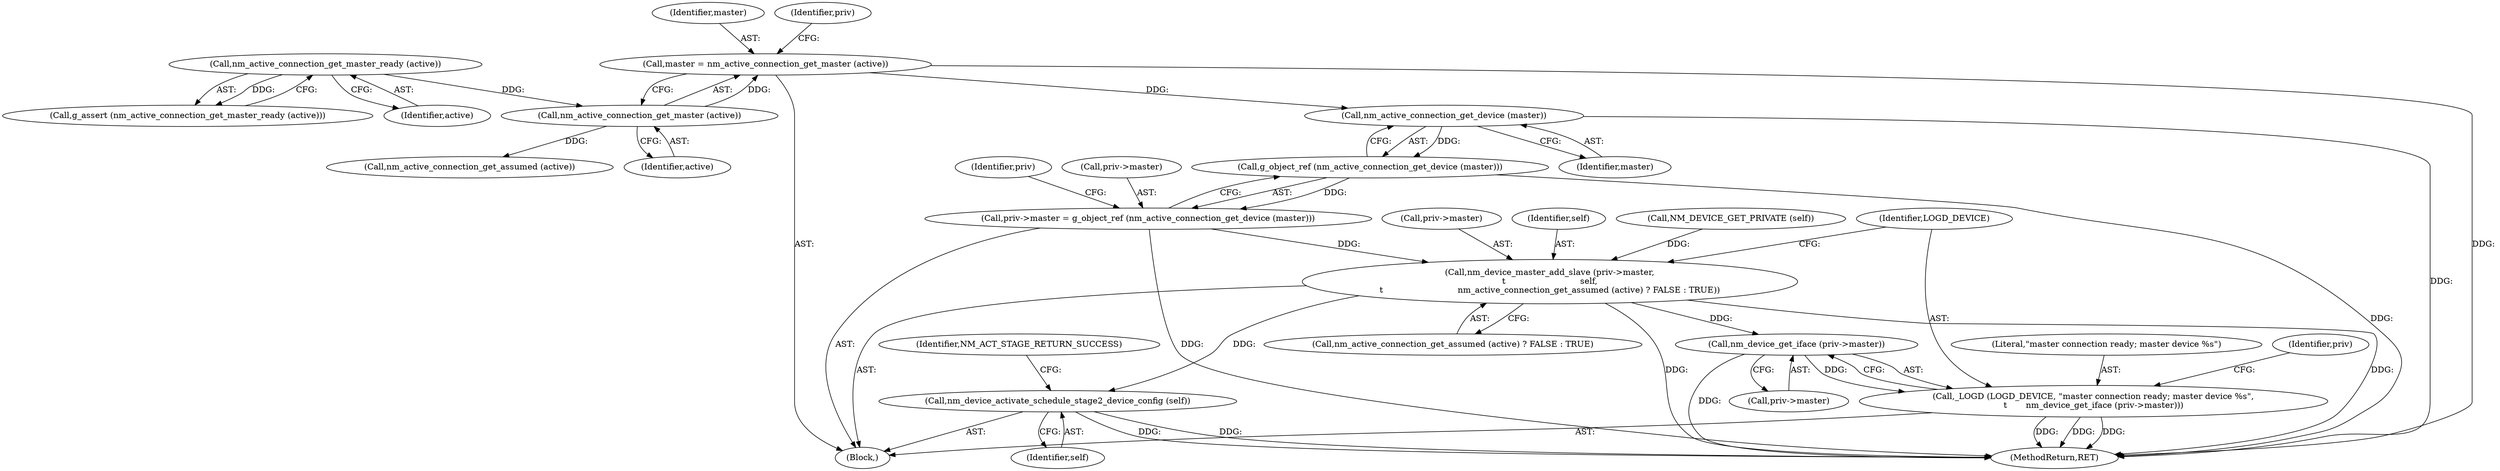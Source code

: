 digraph "0_NetworkManager_d5fc88e573fa58b93034b04d35a2454f5d28cad9@API" {
"1003558" [label="(Call,nm_active_connection_get_device (master))"];
"1003549" [label="(Call,master = nm_active_connection_get_master (active))"];
"1003551" [label="(Call,nm_active_connection_get_master (active))"];
"1003547" [label="(Call,nm_active_connection_get_master_ready (active))"];
"1003557" [label="(Call,g_object_ref (nm_active_connection_get_device (master)))"];
"1003553" [label="(Call,priv->master = g_object_ref (nm_active_connection_get_device (master)))"];
"1003560" [label="(Call,nm_device_master_add_slave (priv->master,\n\t                            self,\n\t                            nm_active_connection_get_assumed (active) ? FALSE : TRUE))"];
"1003573" [label="(Call,nm_device_get_iface (priv->master))"];
"1003570" [label="(Call,_LOGD (LOGD_DEVICE, \"master connection ready; master device %s\",\n\t       nm_device_get_iface (priv->master)))"];
"1003592" [label="(Call,nm_device_activate_schedule_stage2_device_config (self))"];
"1003557" [label="(Call,g_object_ref (nm_active_connection_get_device (master)))"];
"1003546" [label="(Call,g_assert (nm_active_connection_get_master_ready (active)))"];
"1003558" [label="(Call,nm_active_connection_get_device (master))"];
"1003559" [label="(Identifier,master)"];
"1003593" [label="(Identifier,self)"];
"1003566" [label="(Call,nm_active_connection_get_assumed (active))"];
"1003548" [label="(Identifier,active)"];
"1003550" [label="(Identifier,master)"];
"1003571" [label="(Identifier,LOGD_DEVICE)"];
"1003579" [label="(Identifier,priv)"];
"1003572" [label="(Literal,\"master connection ready; master device %s\")"];
"1003537" [label="(Call,NM_DEVICE_GET_PRIVATE (self))"];
"1003552" [label="(Identifier,active)"];
"1003547" [label="(Call,nm_active_connection_get_master_ready (active))"];
"1003533" [label="(Block,)"];
"1003562" [label="(Identifier,priv)"];
"1003561" [label="(Call,priv->master)"];
"1003592" [label="(Call,nm_device_activate_schedule_stage2_device_config (self))"];
"1003560" [label="(Call,nm_device_master_add_slave (priv->master,\n\t                            self,\n\t                            nm_active_connection_get_assumed (active) ? FALSE : TRUE))"];
"1003551" [label="(Call,nm_active_connection_get_master (active))"];
"1003555" [label="(Identifier,priv)"];
"1003565" [label="(Call,nm_active_connection_get_assumed (active) ? FALSE : TRUE)"];
"1003564" [label="(Identifier,self)"];
"1003554" [label="(Call,priv->master)"];
"1003553" [label="(Call,priv->master = g_object_ref (nm_active_connection_get_device (master)))"];
"1003574" [label="(Call,priv->master)"];
"1003596" [label="(Identifier,NM_ACT_STAGE_RETURN_SUCCESS)"];
"1003570" [label="(Call,_LOGD (LOGD_DEVICE, \"master connection ready; master device %s\",\n\t       nm_device_get_iface (priv->master)))"];
"1003549" [label="(Call,master = nm_active_connection_get_master (active))"];
"1007368" [label="(MethodReturn,RET)"];
"1003573" [label="(Call,nm_device_get_iface (priv->master))"];
"1003558" -> "1003557"  [label="AST: "];
"1003558" -> "1003559"  [label="CFG: "];
"1003559" -> "1003558"  [label="AST: "];
"1003557" -> "1003558"  [label="CFG: "];
"1003558" -> "1007368"  [label="DDG: "];
"1003558" -> "1003557"  [label="DDG: "];
"1003549" -> "1003558"  [label="DDG: "];
"1003549" -> "1003533"  [label="AST: "];
"1003549" -> "1003551"  [label="CFG: "];
"1003550" -> "1003549"  [label="AST: "];
"1003551" -> "1003549"  [label="AST: "];
"1003555" -> "1003549"  [label="CFG: "];
"1003549" -> "1007368"  [label="DDG: "];
"1003551" -> "1003549"  [label="DDG: "];
"1003551" -> "1003552"  [label="CFG: "];
"1003552" -> "1003551"  [label="AST: "];
"1003547" -> "1003551"  [label="DDG: "];
"1003551" -> "1003566"  [label="DDG: "];
"1003547" -> "1003546"  [label="AST: "];
"1003547" -> "1003548"  [label="CFG: "];
"1003548" -> "1003547"  [label="AST: "];
"1003546" -> "1003547"  [label="CFG: "];
"1003547" -> "1003546"  [label="DDG: "];
"1003557" -> "1003553"  [label="AST: "];
"1003553" -> "1003557"  [label="CFG: "];
"1003557" -> "1007368"  [label="DDG: "];
"1003557" -> "1003553"  [label="DDG: "];
"1003553" -> "1003533"  [label="AST: "];
"1003554" -> "1003553"  [label="AST: "];
"1003562" -> "1003553"  [label="CFG: "];
"1003553" -> "1007368"  [label="DDG: "];
"1003553" -> "1003560"  [label="DDG: "];
"1003560" -> "1003533"  [label="AST: "];
"1003560" -> "1003565"  [label="CFG: "];
"1003561" -> "1003560"  [label="AST: "];
"1003564" -> "1003560"  [label="AST: "];
"1003565" -> "1003560"  [label="AST: "];
"1003571" -> "1003560"  [label="CFG: "];
"1003560" -> "1007368"  [label="DDG: "];
"1003560" -> "1007368"  [label="DDG: "];
"1003537" -> "1003560"  [label="DDG: "];
"1003560" -> "1003573"  [label="DDG: "];
"1003560" -> "1003592"  [label="DDG: "];
"1003573" -> "1003570"  [label="AST: "];
"1003573" -> "1003574"  [label="CFG: "];
"1003574" -> "1003573"  [label="AST: "];
"1003570" -> "1003573"  [label="CFG: "];
"1003573" -> "1007368"  [label="DDG: "];
"1003573" -> "1003570"  [label="DDG: "];
"1003570" -> "1003533"  [label="AST: "];
"1003571" -> "1003570"  [label="AST: "];
"1003572" -> "1003570"  [label="AST: "];
"1003579" -> "1003570"  [label="CFG: "];
"1003570" -> "1007368"  [label="DDG: "];
"1003570" -> "1007368"  [label="DDG: "];
"1003570" -> "1007368"  [label="DDG: "];
"1003592" -> "1003533"  [label="AST: "];
"1003592" -> "1003593"  [label="CFG: "];
"1003593" -> "1003592"  [label="AST: "];
"1003596" -> "1003592"  [label="CFG: "];
"1003592" -> "1007368"  [label="DDG: "];
"1003592" -> "1007368"  [label="DDG: "];
}
